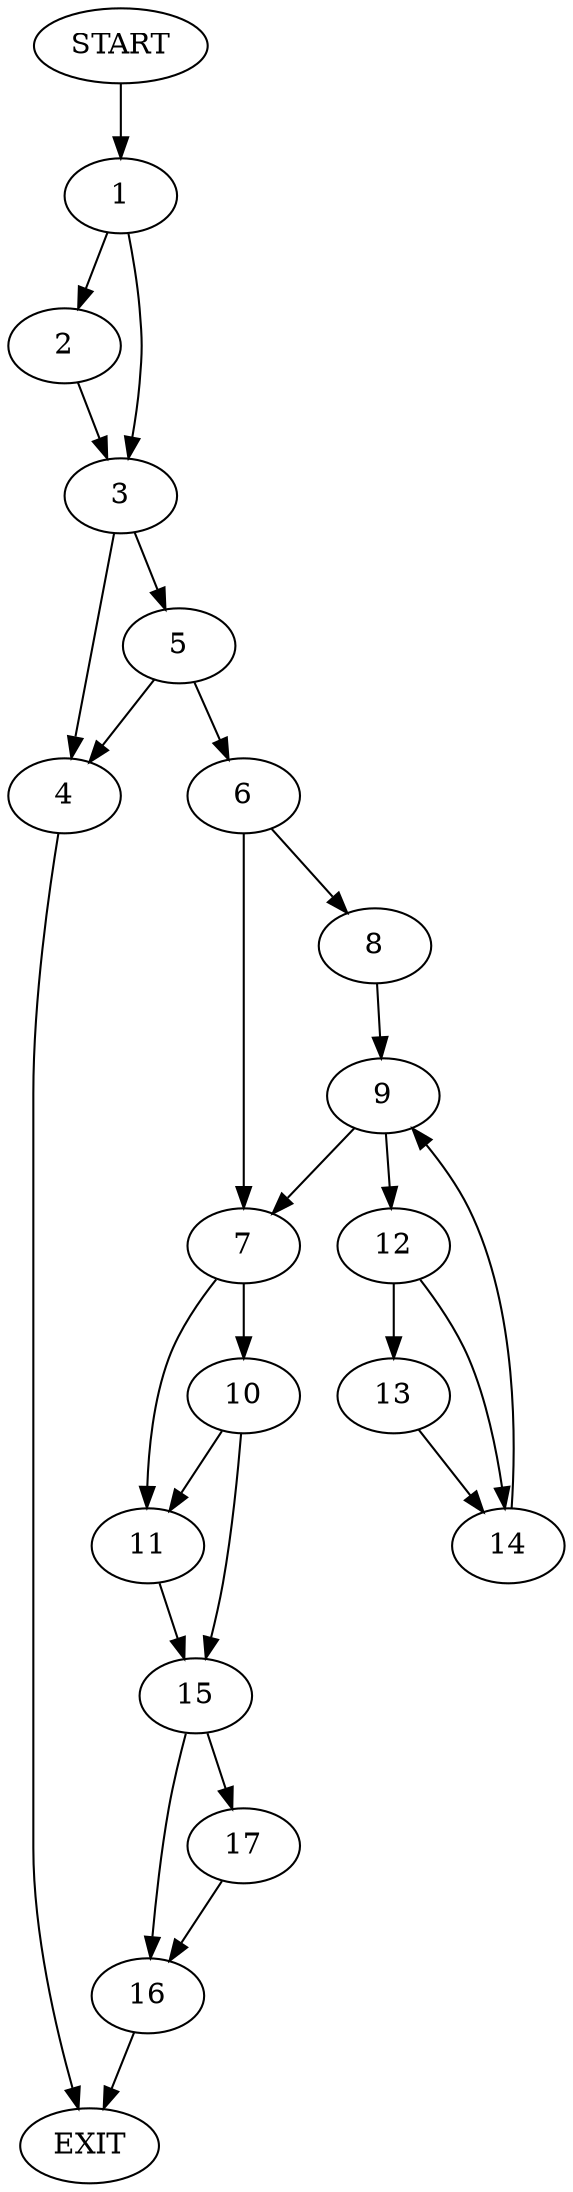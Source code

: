 digraph {
0 [label="START"]
18 [label="EXIT"]
0 -> 1
1 -> 2
1 -> 3
2 -> 3
3 -> 4
3 -> 5
4 -> 18
5 -> 4
5 -> 6
6 -> 7
6 -> 8
8 -> 9
7 -> 10
7 -> 11
9 -> 7
9 -> 12
12 -> 13
12 -> 14
13 -> 14
14 -> 9
11 -> 15
10 -> 11
10 -> 15
15 -> 16
15 -> 17
16 -> 18
17 -> 16
}

